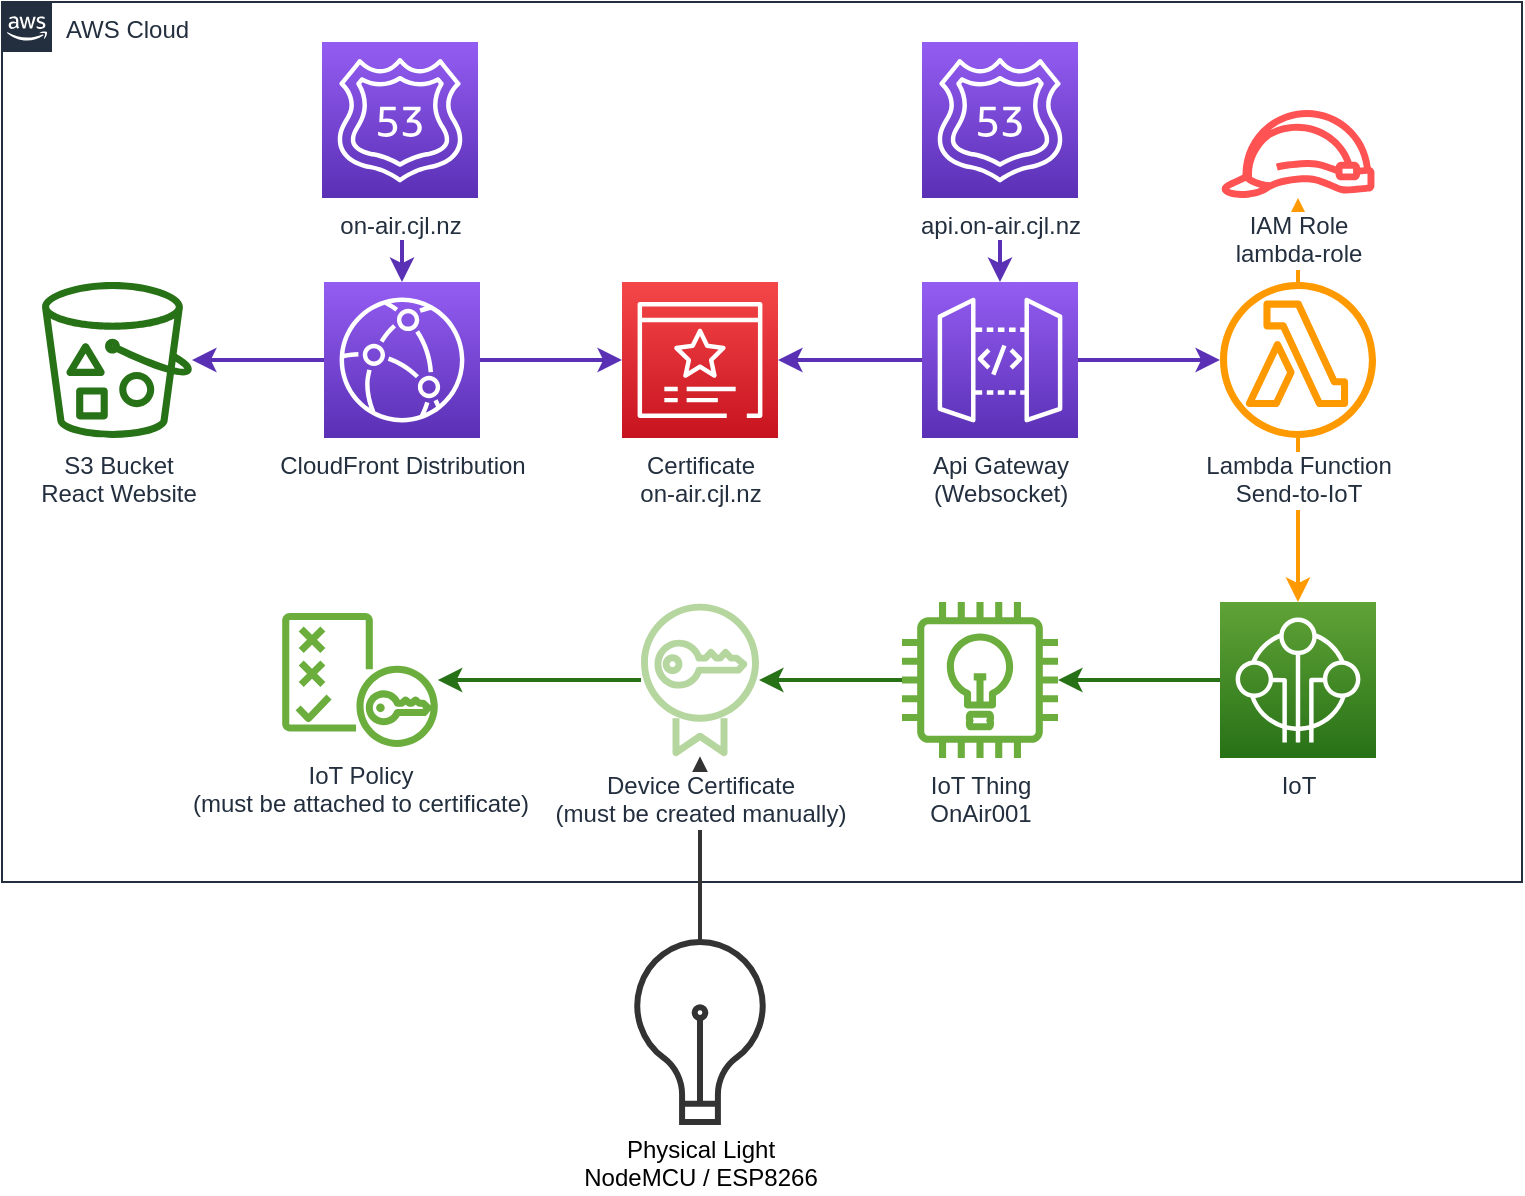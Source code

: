 <mxfile version="15.5.8" type="device"><diagram id="KUaSvqA-aN2VwHipwjAG" name="Page-1"><mxGraphModel dx="2916" dy="1106" grid="1" gridSize="10" guides="1" tooltips="1" connect="1" arrows="1" fold="1" page="1" pageScale="1" pageWidth="850" pageHeight="1100" math="0" shadow="0"><root><mxCell id="0"/><mxCell id="1" parent="0"/><mxCell id="AsOcdaqZMemokkzU_inv-2" value="AWS Cloud" style="points=[[0,0],[0.25,0],[0.5,0],[0.75,0],[1,0],[1,0.25],[1,0.5],[1,0.75],[1,1],[0.75,1],[0.5,1],[0.25,1],[0,1],[0,0.75],[0,0.5],[0,0.25]];outlineConnect=0;gradientColor=none;html=1;whiteSpace=wrap;fontSize=12;fontStyle=0;shape=mxgraph.aws4.group;grIcon=mxgraph.aws4.group_aws_cloud_alt;strokeColor=#232F3E;fillColor=none;verticalAlign=top;align=left;spacingLeft=30;fontColor=#232F3E;dashed=0;" parent="1" vertex="1"><mxGeometry x="-330" y="80" width="760" height="440" as="geometry"/></mxCell><mxCell id="AsOcdaqZMemokkzU_inv-8" style="edgeStyle=orthogonalEdgeStyle;rounded=0;orthogonalLoop=1;jettySize=auto;html=1;exitX=1;exitY=0.5;exitDx=0;exitDy=0;exitPerimeter=0;entryX=0;entryY=0.5;entryDx=0;entryDy=0;entryPerimeter=0;strokeWidth=2;strokeColor=#5A30B5;" parent="1" source="AsOcdaqZMemokkzU_inv-3" target="AsOcdaqZMemokkzU_inv-4" edge="1"><mxGeometry relative="1" as="geometry"/></mxCell><mxCell id="AsOcdaqZMemokkzU_inv-9" style="edgeStyle=orthogonalEdgeStyle;rounded=0;orthogonalLoop=1;jettySize=auto;html=1;exitX=0;exitY=0.5;exitDx=0;exitDy=0;exitPerimeter=0;strokeColor=#5A30B5;strokeWidth=2;" parent="1" source="AsOcdaqZMemokkzU_inv-3" target="AsOcdaqZMemokkzU_inv-5" edge="1"><mxGeometry relative="1" as="geometry"><Array as="points"><mxPoint x="-180" y="259"/><mxPoint x="-180" y="259"/></Array></mxGeometry></mxCell><mxCell id="AsOcdaqZMemokkzU_inv-3" value="CloudFront Distribution" style="points=[[0,0,0],[0.25,0,0],[0.5,0,0],[0.75,0,0],[1,0,0],[0,1,0],[0.25,1,0],[0.5,1,0],[0.75,1,0],[1,1,0],[0,0.25,0],[0,0.5,0],[0,0.75,0],[1,0.25,0],[1,0.5,0],[1,0.75,0]];outlineConnect=0;fontColor=#232F3E;gradientColor=#945DF2;gradientDirection=north;fillColor=#5A30B5;strokeColor=#ffffff;dashed=0;verticalLabelPosition=bottom;verticalAlign=top;align=center;html=1;fontSize=12;fontStyle=0;aspect=fixed;shape=mxgraph.aws4.resourceIcon;resIcon=mxgraph.aws4.cloudfront;" parent="1" vertex="1"><mxGeometry x="-169" y="220" width="78" height="78" as="geometry"/></mxCell><mxCell id="AsOcdaqZMemokkzU_inv-4" value="Certificate&lt;br&gt;on-air.cjl.nz" style="points=[[0,0,0],[0.25,0,0],[0.5,0,0],[0.75,0,0],[1,0,0],[0,1,0],[0.25,1,0],[0.5,1,0],[0.75,1,0],[1,1,0],[0,0.25,0],[0,0.5,0],[0,0.75,0],[1,0.25,0],[1,0.5,0],[1,0.75,0]];outlineConnect=0;fontColor=#232F3E;gradientColor=#F54749;gradientDirection=north;fillColor=#C7131F;strokeColor=#ffffff;dashed=0;verticalLabelPosition=bottom;verticalAlign=top;align=center;html=1;fontSize=12;fontStyle=0;aspect=fixed;shape=mxgraph.aws4.resourceIcon;resIcon=mxgraph.aws4.certificate_manager_3;" parent="1" vertex="1"><mxGeometry x="-20" y="220" width="78" height="78" as="geometry"/></mxCell><mxCell id="AsOcdaqZMemokkzU_inv-5" value="S3 Bucket&lt;br&gt;React Website" style="outlineConnect=0;fontColor=#232F3E;gradientColor=none;fillColor=#277116;strokeColor=none;dashed=0;verticalLabelPosition=bottom;verticalAlign=top;align=center;html=1;fontSize=12;fontStyle=0;aspect=fixed;pointerEvents=1;shape=mxgraph.aws4.bucket_with_objects;" parent="1" vertex="1"><mxGeometry x="-310" y="220" width="75" height="78" as="geometry"/></mxCell><mxCell id="AsOcdaqZMemokkzU_inv-7" style="edgeStyle=orthogonalEdgeStyle;rounded=0;orthogonalLoop=1;jettySize=auto;html=1;exitX=0.5;exitY=1;exitDx=0;exitDy=0;exitPerimeter=0;entryX=0.5;entryY=0;entryDx=0;entryDy=0;entryPerimeter=0;strokeColor=#5A30B5;strokeWidth=2;" parent="1" target="AsOcdaqZMemokkzU_inv-3" edge="1"><mxGeometry relative="1" as="geometry"><mxPoint x="-131" y="188" as="sourcePoint"/></mxGeometry></mxCell><mxCell id="AsOcdaqZMemokkzU_inv-6" value="on-air.cjl.nz" style="points=[[0,0,0],[0.25,0,0],[0.5,0,0],[0.75,0,0],[1,0,0],[0,1,0],[0.25,1,0],[0.5,1,0],[0.75,1,0],[1,1,0],[0,0.25,0],[0,0.5,0],[0,0.75,0],[1,0.25,0],[1,0.5,0],[1,0.75,0]];outlineConnect=0;fontColor=#232F3E;gradientColor=#945DF2;gradientDirection=north;fillColor=#5A30B5;strokeColor=#ffffff;dashed=0;verticalLabelPosition=bottom;verticalAlign=top;align=center;html=1;fontSize=12;fontStyle=0;aspect=fixed;shape=mxgraph.aws4.resourceIcon;resIcon=mxgraph.aws4.route_53;labelBackgroundColor=default;" parent="1" vertex="1"><mxGeometry x="-170" y="100" width="78" height="78" as="geometry"/></mxCell><mxCell id="EnYlHQBq7zV2kjWlmA5R-6" style="edgeStyle=orthogonalEdgeStyle;rounded=0;orthogonalLoop=1;jettySize=auto;html=1;exitX=0.5;exitY=1;exitDx=0;exitDy=0;exitPerimeter=0;entryX=0.5;entryY=0;entryDx=0;entryDy=0;entryPerimeter=0;strokeColor=#5A30B5;strokeWidth=2;" edge="1" parent="1" target="EnYlHQBq7zV2kjWlmA5R-3"><mxGeometry relative="1" as="geometry"><mxPoint x="169" y="188" as="sourcePoint"/></mxGeometry></mxCell><mxCell id="EnYlHQBq7zV2kjWlmA5R-2" value="api.on-air.cjl.nz" style="points=[[0,0,0],[0.25,0,0],[0.5,0,0],[0.75,0,0],[1,0,0],[0,1,0],[0.25,1,0],[0.5,1,0],[0.75,1,0],[1,1,0],[0,0.25,0],[0,0.5,0],[0,0.75,0],[1,0.25,0],[1,0.5,0],[1,0.75,0]];outlineConnect=0;fontColor=#232F3E;gradientColor=#945DF2;gradientDirection=north;fillColor=#5A30B5;strokeColor=#ffffff;dashed=0;verticalLabelPosition=bottom;verticalAlign=top;align=center;html=1;fontSize=12;fontStyle=0;aspect=fixed;shape=mxgraph.aws4.resourceIcon;resIcon=mxgraph.aws4.route_53;labelBackgroundColor=default;" vertex="1" parent="1"><mxGeometry x="130" y="100" width="78" height="78" as="geometry"/></mxCell><mxCell id="EnYlHQBq7zV2kjWlmA5R-5" style="edgeStyle=orthogonalEdgeStyle;rounded=0;orthogonalLoop=1;jettySize=auto;html=1;exitX=0;exitY=0.5;exitDx=0;exitDy=0;exitPerimeter=0;entryX=1;entryY=0.5;entryDx=0;entryDy=0;entryPerimeter=0;strokeColor=#5A30B5;strokeWidth=2;" edge="1" parent="1" source="EnYlHQBq7zV2kjWlmA5R-3" target="AsOcdaqZMemokkzU_inv-4"><mxGeometry relative="1" as="geometry"/></mxCell><mxCell id="EnYlHQBq7zV2kjWlmA5R-8" style="edgeStyle=orthogonalEdgeStyle;rounded=0;orthogonalLoop=1;jettySize=auto;html=1;strokeColor=#5A30B5;strokeWidth=2;" edge="1" parent="1" source="EnYlHQBq7zV2kjWlmA5R-3" target="EnYlHQBq7zV2kjWlmA5R-7"><mxGeometry relative="1" as="geometry"/></mxCell><mxCell id="EnYlHQBq7zV2kjWlmA5R-3" value="Api Gateway&lt;br&gt;(Websocket)" style="sketch=0;points=[[0,0,0],[0.25,0,0],[0.5,0,0],[0.75,0,0],[1,0,0],[0,1,0],[0.25,1,0],[0.5,1,0],[0.75,1,0],[1,1,0],[0,0.25,0],[0,0.5,0],[0,0.75,0],[1,0.25,0],[1,0.5,0],[1,0.75,0]];outlineConnect=0;fontColor=#232F3E;gradientColor=#945DF2;gradientDirection=north;fillColor=#5A30B5;strokeColor=#ffffff;dashed=0;verticalLabelPosition=bottom;verticalAlign=top;align=center;html=1;fontSize=12;fontStyle=0;aspect=fixed;shape=mxgraph.aws4.resourceIcon;resIcon=mxgraph.aws4.api_gateway;" vertex="1" parent="1"><mxGeometry x="130" y="220" width="78" height="78" as="geometry"/></mxCell><mxCell id="EnYlHQBq7zV2kjWlmA5R-17" style="edgeStyle=orthogonalEdgeStyle;rounded=0;orthogonalLoop=1;jettySize=auto;html=1;entryX=0.5;entryY=0;entryDx=0;entryDy=0;entryPerimeter=0;strokeColor=#FF9900;strokeWidth=2;" edge="1" parent="1" source="EnYlHQBq7zV2kjWlmA5R-7" target="EnYlHQBq7zV2kjWlmA5R-10"><mxGeometry relative="1" as="geometry"/></mxCell><mxCell id="EnYlHQBq7zV2kjWlmA5R-21" style="edgeStyle=orthogonalEdgeStyle;rounded=0;orthogonalLoop=1;jettySize=auto;html=1;strokeColor=#FF9900;strokeWidth=2;" edge="1" parent="1" source="EnYlHQBq7zV2kjWlmA5R-7" target="EnYlHQBq7zV2kjWlmA5R-20"><mxGeometry relative="1" as="geometry"/></mxCell><mxCell id="EnYlHQBq7zV2kjWlmA5R-7" value="Lambda Function&lt;br&gt;Send-to-IoT" style="sketch=0;outlineConnect=0;fontColor=#232F3E;gradientColor=none;fillColor=#FF9900;strokeColor=none;dashed=0;verticalLabelPosition=bottom;verticalAlign=top;align=center;html=1;fontSize=12;fontStyle=0;aspect=fixed;pointerEvents=1;shape=mxgraph.aws4.lambda_function;labelBackgroundColor=default;" vertex="1" parent="1"><mxGeometry x="279" y="220" width="78" height="78" as="geometry"/></mxCell><mxCell id="EnYlHQBq7zV2kjWlmA5R-14" style="edgeStyle=orthogonalEdgeStyle;rounded=0;orthogonalLoop=1;jettySize=auto;html=1;strokeColor=#277116;strokeWidth=2;" edge="1" parent="1" source="EnYlHQBq7zV2kjWlmA5R-11" target="EnYlHQBq7zV2kjWlmA5R-13"><mxGeometry relative="1" as="geometry"/></mxCell><mxCell id="EnYlHQBq7zV2kjWlmA5R-15" style="edgeStyle=orthogonalEdgeStyle;rounded=0;orthogonalLoop=1;jettySize=auto;html=1;exitX=0;exitY=0.5;exitDx=0;exitDy=0;exitPerimeter=0;strokeColor=#277116;strokeWidth=2;" edge="1" parent="1" source="EnYlHQBq7zV2kjWlmA5R-10" target="EnYlHQBq7zV2kjWlmA5R-12"><mxGeometry relative="1" as="geometry"/></mxCell><mxCell id="EnYlHQBq7zV2kjWlmA5R-10" value="IoT" style="sketch=0;points=[[0,0,0],[0.25,0,0],[0.5,0,0],[0.75,0,0],[1,0,0],[0,1,0],[0.25,1,0],[0.5,1,0],[0.75,1,0],[1,1,0],[0,0.25,0],[0,0.5,0],[0,0.75,0],[1,0.25,0],[1,0.5,0],[1,0.75,0]];outlineConnect=0;fontColor=#232F3E;gradientColor=#60A337;gradientDirection=north;fillColor=#277116;strokeColor=#ffffff;dashed=0;verticalLabelPosition=bottom;verticalAlign=top;align=center;html=1;fontSize=12;fontStyle=0;aspect=fixed;shape=mxgraph.aws4.resourceIcon;resIcon=mxgraph.aws4.internet_of_things;labelBackgroundColor=default;" vertex="1" parent="1"><mxGeometry x="279" y="380" width="78" height="78" as="geometry"/></mxCell><mxCell id="EnYlHQBq7zV2kjWlmA5R-16" style="edgeStyle=orthogonalEdgeStyle;rounded=0;orthogonalLoop=1;jettySize=auto;html=1;strokeColor=#277116;strokeWidth=2;" edge="1" parent="1" source="EnYlHQBq7zV2kjWlmA5R-12" target="EnYlHQBq7zV2kjWlmA5R-11"><mxGeometry relative="1" as="geometry"/></mxCell><mxCell id="EnYlHQBq7zV2kjWlmA5R-12" value="IoT Thing&lt;br&gt;OnAir001" style="sketch=0;outlineConnect=0;fontColor=#232F3E;gradientColor=none;fillColor=#6CAE3E;strokeColor=none;dashed=0;verticalLabelPosition=bottom;verticalAlign=top;align=center;html=1;fontSize=12;fontStyle=0;aspect=fixed;pointerEvents=1;shape=mxgraph.aws4.lightbulb;labelBackgroundColor=default;" vertex="1" parent="1"><mxGeometry x="120" y="380" width="78" height="78" as="geometry"/></mxCell><mxCell id="EnYlHQBq7zV2kjWlmA5R-13" value="IoT Policy&lt;br&gt;(must be attached to certificate)" style="sketch=0;outlineConnect=0;fontColor=#232F3E;gradientColor=none;fillColor=#6CAE3E;strokeColor=none;dashed=0;verticalLabelPosition=bottom;verticalAlign=top;align=center;html=1;fontSize=12;fontStyle=0;aspect=fixed;pointerEvents=1;shape=mxgraph.aws4.policy;labelBackgroundColor=default;" vertex="1" parent="1"><mxGeometry x="-190" y="385.5" width="78" height="67" as="geometry"/></mxCell><mxCell id="EnYlHQBq7zV2kjWlmA5R-19" style="edgeStyle=orthogonalEdgeStyle;rounded=0;orthogonalLoop=1;jettySize=auto;html=1;strokeColor=#333333;strokeWidth=2;" edge="1" parent="1" source="EnYlHQBq7zV2kjWlmA5R-18" target="EnYlHQBq7zV2kjWlmA5R-11"><mxGeometry relative="1" as="geometry"/></mxCell><mxCell id="EnYlHQBq7zV2kjWlmA5R-18" value="Physical Light&lt;br&gt;NodeMCU / ESP8266" style="html=1;verticalLabelPosition=bottom;align=center;labelBackgroundColor=#ffffff;verticalAlign=top;strokeWidth=3;strokeColor=#333333;shadow=0;dashed=0;shape=mxgraph.ios7.icons.lightbulb;fillColor=none;" vertex="1" parent="1"><mxGeometry x="-15" y="550" width="68" height="90" as="geometry"/></mxCell><mxCell id="EnYlHQBq7zV2kjWlmA5R-11" value="Device Certificate&lt;br&gt;(must be created manually)" style="sketch=0;outlineConnect=0;fontColor=#232F3E;gradientColor=none;fillColor=#6CAE3E;strokeColor=none;dashed=1;verticalLabelPosition=bottom;verticalAlign=top;align=center;html=1;fontSize=12;fontStyle=0;aspect=fixed;pointerEvents=1;shape=mxgraph.aws4.certificate_manager;labelBackgroundColor=default;opacity=50;" vertex="1" parent="1"><mxGeometry x="-10.5" y="380" width="59" height="78" as="geometry"/></mxCell><mxCell id="EnYlHQBq7zV2kjWlmA5R-20" value="IAM Role&lt;br&gt;lambda-role" style="sketch=0;outlineConnect=0;fontColor=#232F3E;gradientColor=none;fillColor=#FF5252;strokeColor=none;dashed=0;verticalLabelPosition=bottom;verticalAlign=top;align=center;html=1;fontSize=12;fontStyle=0;aspect=fixed;pointerEvents=1;shape=mxgraph.aws4.role;labelBackgroundColor=default;" vertex="1" parent="1"><mxGeometry x="279" y="134" width="78" height="44" as="geometry"/></mxCell></root></mxGraphModel></diagram></mxfile>